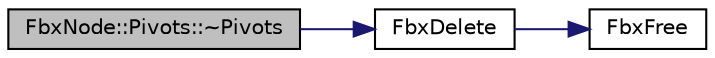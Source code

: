 digraph "FbxNode::Pivots::~Pivots"
{
  edge [fontname="Helvetica",fontsize="10",labelfontname="Helvetica",labelfontsize="10"];
  node [fontname="Helvetica",fontsize="10",shape=record];
  rankdir="LR";
  Node2 [label="FbxNode::Pivots::~Pivots",height=0.2,width=0.4,color="black", fillcolor="grey75", style="filled", fontcolor="black"];
  Node2 -> Node3 [color="midnightblue",fontsize="10",style="solid"];
  Node3 [label="FbxDelete",height=0.2,width=0.4,color="black", fillcolor="white", style="filled",URL="$fbxalloc_8h.html#a55138f34ac93c519a78f624178c128d6",tooltip="Deletion policy for pointer template classes that uses the FbxDelete() function. "];
  Node3 -> Node4 [color="midnightblue",fontsize="10",style="solid"];
  Node4 [label="FbxFree",height=0.2,width=0.4,color="black", fillcolor="white", style="filled",URL="$fbxalloc_8h.html#a8252906713d55f4c56e7ba84221d3852"];
}
